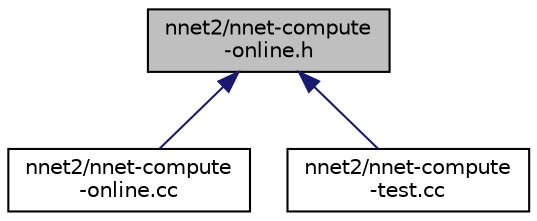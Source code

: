 digraph "nnet2/nnet-compute-online.h"
{
  edge [fontname="Helvetica",fontsize="10",labelfontname="Helvetica",labelfontsize="10"];
  node [fontname="Helvetica",fontsize="10",shape=record];
  Node71 [label="nnet2/nnet-compute\l-online.h",height=0.2,width=0.4,color="black", fillcolor="grey75", style="filled", fontcolor="black"];
  Node71 -> Node72 [dir="back",color="midnightblue",fontsize="10",style="solid",fontname="Helvetica"];
  Node72 [label="nnet2/nnet-compute\l-online.cc",height=0.2,width=0.4,color="black", fillcolor="white", style="filled",URL="$nnet-compute-online_8cc.html"];
  Node71 -> Node73 [dir="back",color="midnightblue",fontsize="10",style="solid",fontname="Helvetica"];
  Node73 [label="nnet2/nnet-compute\l-test.cc",height=0.2,width=0.4,color="black", fillcolor="white", style="filled",URL="$nnet2_2nnet-compute-test_8cc.html"];
}
